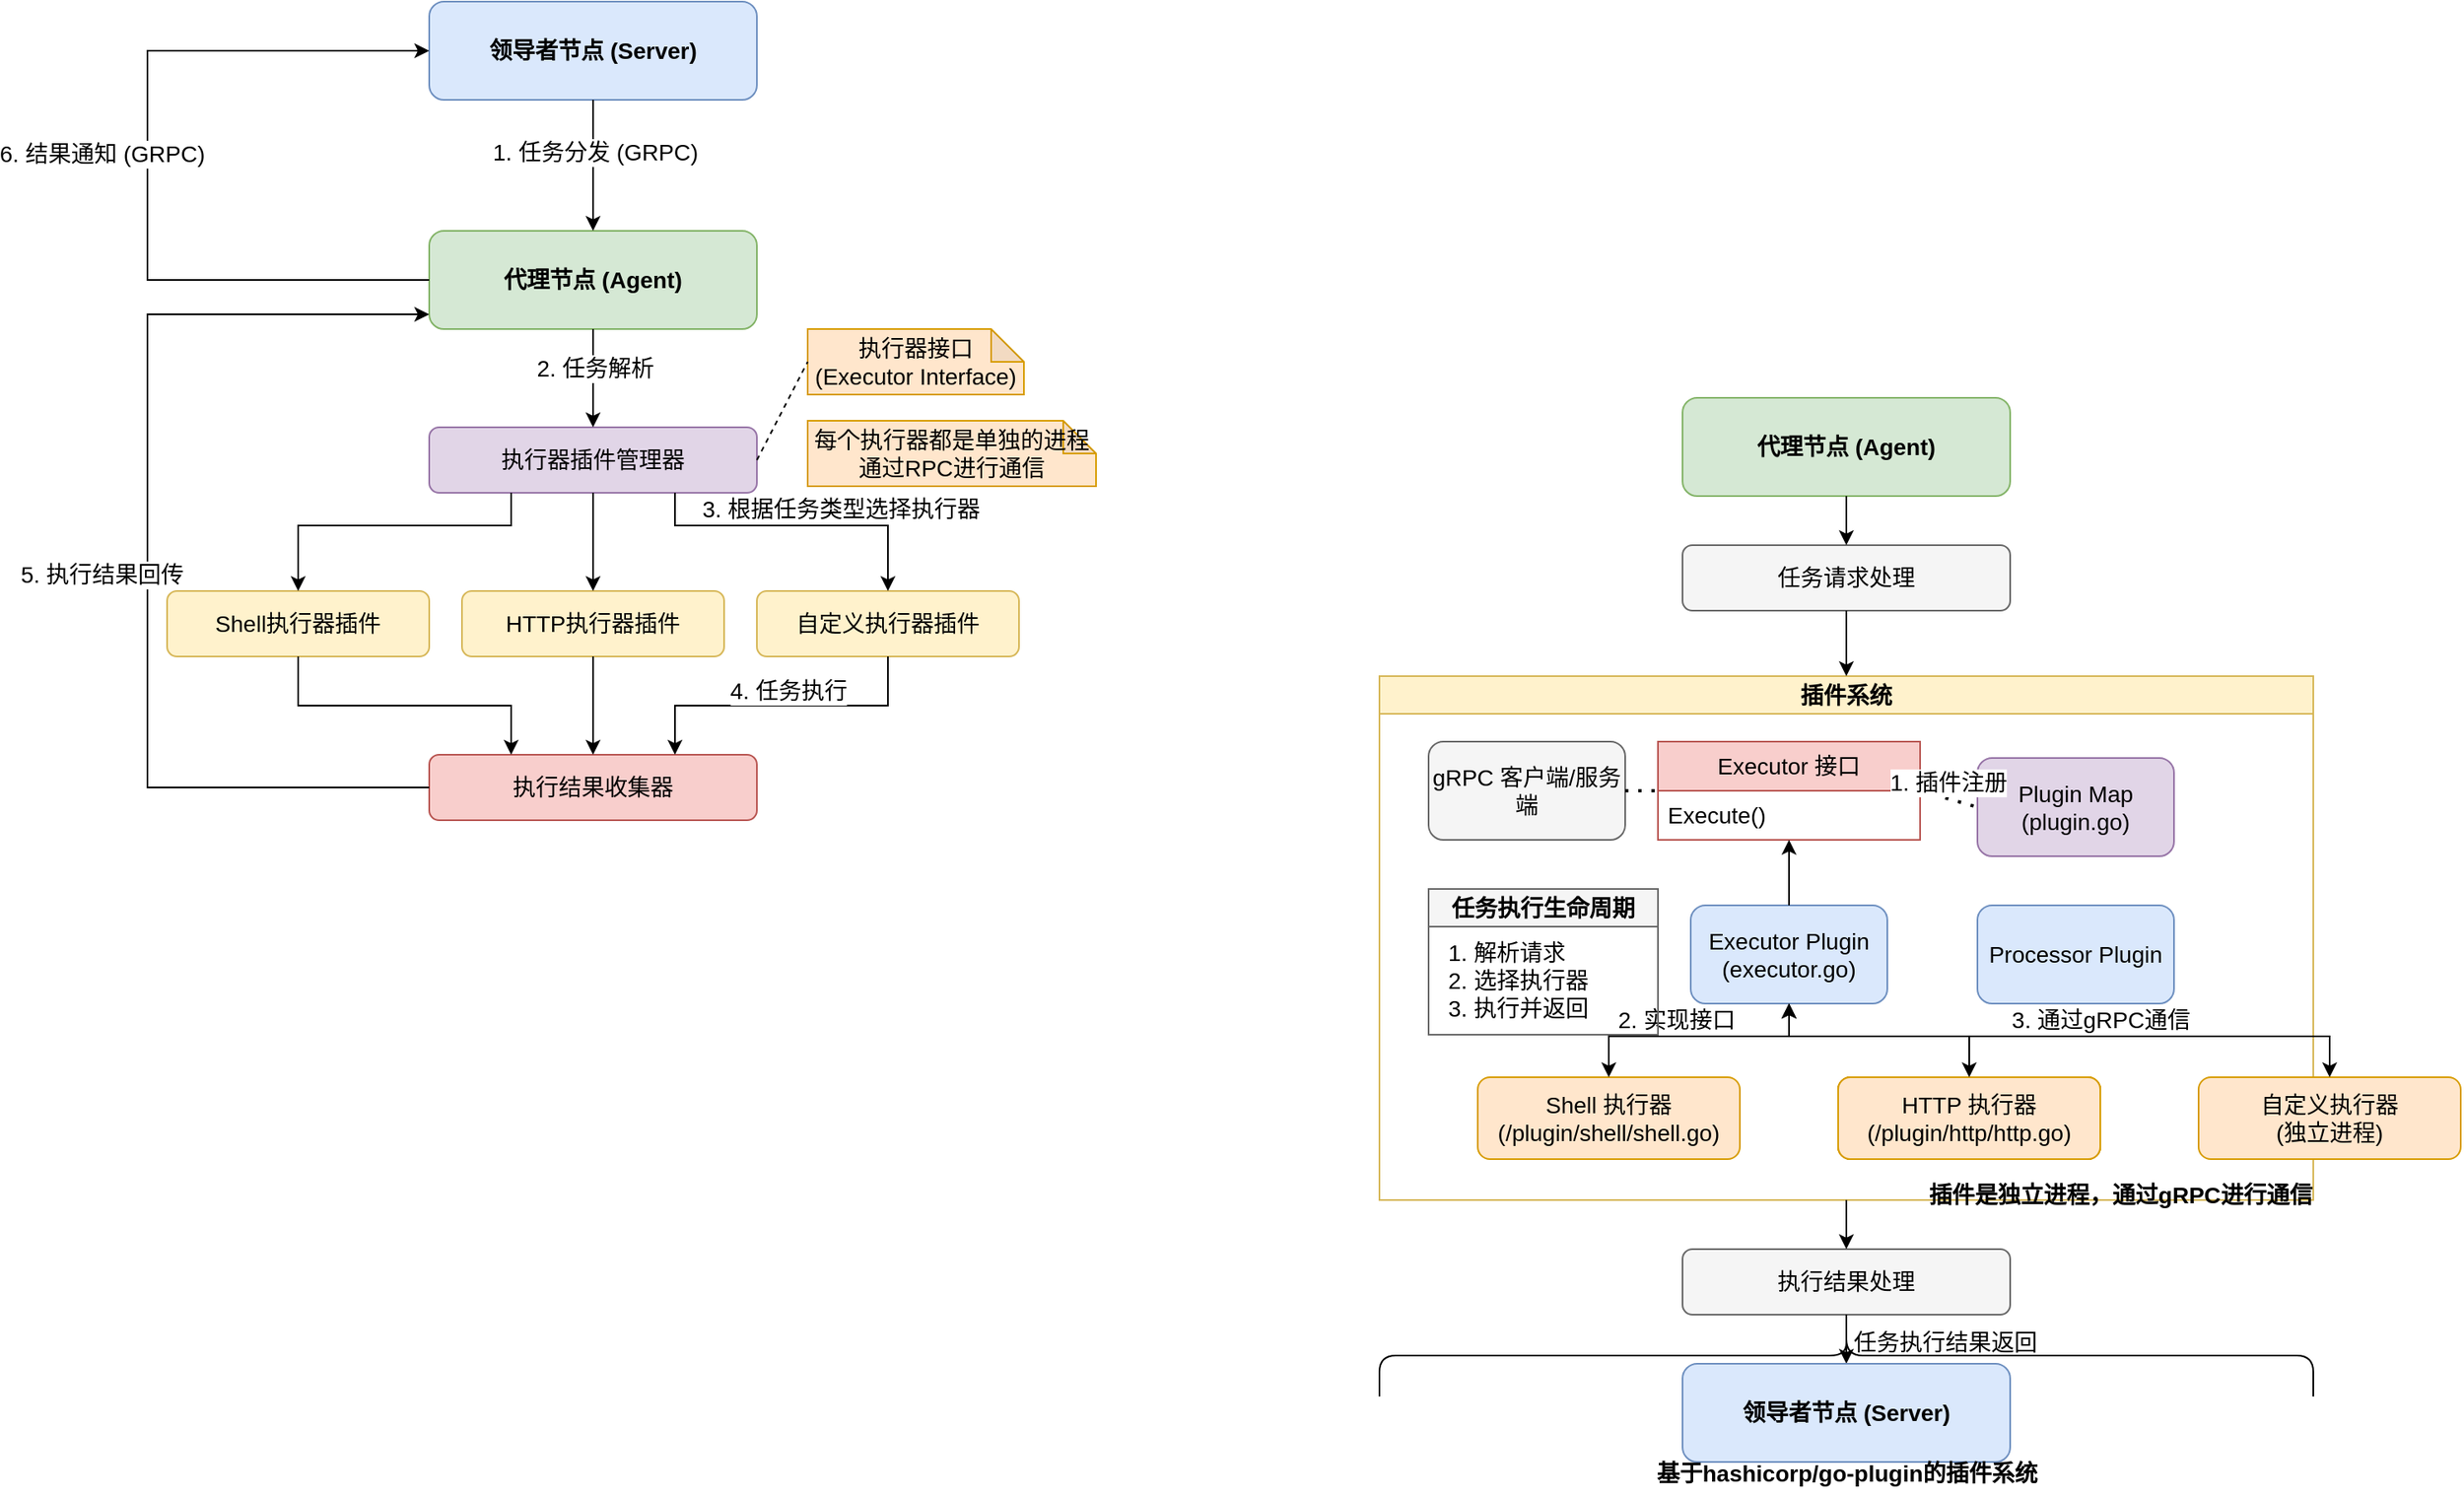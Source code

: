<mxfile version="27.0.6">
  <diagram name="Page-1" id="IdJxYk8iF5WU8EB2HFbw">
    <mxGraphModel dx="794" dy="729" grid="0" gridSize="10" guides="1" tooltips="1" connect="1" arrows="1" fold="1" page="0" pageScale="1" pageWidth="850" pageHeight="1100" math="0" shadow="0">
      <root>
        <mxCell id="0" />
        <mxCell id="1" parent="0" />
        <mxCell id="Iuelgx7-SZ1FgF8hMtg--1" value="领导者节点 (Server)" style="rounded=1;whiteSpace=wrap;html=1;fillColor=#dae8fc;strokeColor=#6c8ebf;fontSize=14;fontStyle=1" vertex="1" parent="1">
          <mxGeometry x="770" y="130" width="200" height="60" as="geometry" />
        </mxCell>
        <mxCell id="Iuelgx7-SZ1FgF8hMtg--2" value="代理节点 (Agent)" style="rounded=1;whiteSpace=wrap;html=1;fillColor=#d5e8d4;strokeColor=#82b366;fontSize=14;fontStyle=1" vertex="1" parent="1">
          <mxGeometry x="770" y="270" width="200" height="60" as="geometry" />
        </mxCell>
        <mxCell id="Iuelgx7-SZ1FgF8hMtg--3" value="" style="edgeStyle=orthogonalEdgeStyle;rounded=0;orthogonalLoop=1;jettySize=auto;html=1;exitX=0.5;exitY=1;exitDx=0;exitDy=0;entryX=0.5;entryY=0;entryDx=0;entryDy=0;fontSize=14;" edge="1" parent="1" source="Iuelgx7-SZ1FgF8hMtg--1" target="Iuelgx7-SZ1FgF8hMtg--2">
          <mxGeometry relative="1" as="geometry" />
        </mxCell>
        <mxCell id="Iuelgx7-SZ1FgF8hMtg--4" value="1. 任务分发 (GRPC)" style="edgeLabel;html=1;align=center;verticalAlign=middle;resizable=0;points=[];fontSize=14;" vertex="1" connectable="0" parent="Iuelgx7-SZ1FgF8hMtg--3">
          <mxGeometry x="-0.2" y="1" relative="1" as="geometry">
            <mxPoint as="offset" />
          </mxGeometry>
        </mxCell>
        <mxCell id="Iuelgx7-SZ1FgF8hMtg--5" value="执行器插件管理器" style="rounded=1;whiteSpace=wrap;html=1;fillColor=#e1d5e7;strokeColor=#9673a6;fontSize=14;" vertex="1" parent="1">
          <mxGeometry x="770" y="390" width="200" height="40" as="geometry" />
        </mxCell>
        <mxCell id="Iuelgx7-SZ1FgF8hMtg--6" value="" style="edgeStyle=orthogonalEdgeStyle;rounded=0;orthogonalLoop=1;jettySize=auto;html=1;exitX=0.5;exitY=1;exitDx=0;exitDy=0;entryX=0.5;entryY=0;entryDx=0;entryDy=0;fontSize=14;" edge="1" parent="1" source="Iuelgx7-SZ1FgF8hMtg--2" target="Iuelgx7-SZ1FgF8hMtg--5">
          <mxGeometry relative="1" as="geometry" />
        </mxCell>
        <mxCell id="Iuelgx7-SZ1FgF8hMtg--7" value="2. 任务解析" style="edgeLabel;html=1;align=center;verticalAlign=middle;resizable=0;points=[];fontSize=14;" vertex="1" connectable="0" parent="Iuelgx7-SZ1FgF8hMtg--6">
          <mxGeometry x="-0.2" y="1" relative="1" as="geometry">
            <mxPoint as="offset" />
          </mxGeometry>
        </mxCell>
        <mxCell id="Iuelgx7-SZ1FgF8hMtg--8" value="Shell执行器插件" style="rounded=1;whiteSpace=wrap;html=1;fillColor=#fff2cc;strokeColor=#d6b656;fontSize=14;" vertex="1" parent="1">
          <mxGeometry x="610" y="490" width="160" height="40" as="geometry" />
        </mxCell>
        <mxCell id="Iuelgx7-SZ1FgF8hMtg--9" value="HTTP执行器插件" style="rounded=1;whiteSpace=wrap;html=1;fillColor=#fff2cc;strokeColor=#d6b656;fontSize=14;" vertex="1" parent="1">
          <mxGeometry x="790" y="490" width="160" height="40" as="geometry" />
        </mxCell>
        <mxCell id="Iuelgx7-SZ1FgF8hMtg--10" value="自定义执行器插件" style="rounded=1;whiteSpace=wrap;html=1;fillColor=#fff2cc;strokeColor=#d6b656;fontSize=14;" vertex="1" parent="1">
          <mxGeometry x="970" y="490" width="160" height="40" as="geometry" />
        </mxCell>
        <mxCell id="Iuelgx7-SZ1FgF8hMtg--11" value="" style="edgeStyle=orthogonalEdgeStyle;rounded=0;orthogonalLoop=1;jettySize=auto;html=1;exitX=0.25;exitY=1;exitDx=0;exitDy=0;entryX=0.5;entryY=0;entryDx=0;entryDy=0;fontSize=14;" edge="1" parent="1" source="Iuelgx7-SZ1FgF8hMtg--5" target="Iuelgx7-SZ1FgF8hMtg--8">
          <mxGeometry relative="1" as="geometry">
            <Array as="points">
              <mxPoint x="820" y="450" />
              <mxPoint x="690" y="450" />
            </Array>
          </mxGeometry>
        </mxCell>
        <mxCell id="Iuelgx7-SZ1FgF8hMtg--12" value="" style="edgeStyle=orthogonalEdgeStyle;rounded=0;orthogonalLoop=1;jettySize=auto;html=1;exitX=0.5;exitY=1;exitDx=0;exitDy=0;entryX=0.5;entryY=0;entryDx=0;entryDy=0;fontSize=14;" edge="1" parent="1" source="Iuelgx7-SZ1FgF8hMtg--5" target="Iuelgx7-SZ1FgF8hMtg--9">
          <mxGeometry relative="1" as="geometry" />
        </mxCell>
        <mxCell id="Iuelgx7-SZ1FgF8hMtg--13" value="" style="edgeStyle=orthogonalEdgeStyle;rounded=0;orthogonalLoop=1;jettySize=auto;html=1;exitX=0.75;exitY=1;exitDx=0;exitDy=0;entryX=0.5;entryY=0;entryDx=0;entryDy=0;fontSize=14;" edge="1" parent="1" source="Iuelgx7-SZ1FgF8hMtg--5" target="Iuelgx7-SZ1FgF8hMtg--10">
          <mxGeometry relative="1" as="geometry">
            <Array as="points">
              <mxPoint x="920" y="450" />
              <mxPoint x="1050" y="450" />
            </Array>
          </mxGeometry>
        </mxCell>
        <mxCell id="Iuelgx7-SZ1FgF8hMtg--14" value="3. 根据任务类型选择执行器" style="edgeLabel;html=1;align=center;verticalAlign=middle;resizable=0;points=[];fontSize=14;" vertex="1" connectable="0" parent="Iuelgx7-SZ1FgF8hMtg--13">
          <mxGeometry x="0.067" y="1" relative="1" as="geometry">
            <mxPoint x="19" y="-9" as="offset" />
          </mxGeometry>
        </mxCell>
        <mxCell id="Iuelgx7-SZ1FgF8hMtg--15" value="执行结果收集器" style="rounded=1;whiteSpace=wrap;html=1;fillColor=#f8cecc;strokeColor=#b85450;fontSize=14;" vertex="1" parent="1">
          <mxGeometry x="770" y="590" width="200" height="40" as="geometry" />
        </mxCell>
        <mxCell id="Iuelgx7-SZ1FgF8hMtg--16" value="" style="edgeStyle=orthogonalEdgeStyle;rounded=0;orthogonalLoop=1;jettySize=auto;html=1;exitX=0.5;exitY=1;exitDx=0;exitDy=0;entryX=0.25;entryY=0;entryDx=0;entryDy=0;fontSize=14;" edge="1" parent="1" source="Iuelgx7-SZ1FgF8hMtg--8" target="Iuelgx7-SZ1FgF8hMtg--15">
          <mxGeometry relative="1" as="geometry">
            <Array as="points">
              <mxPoint x="690" y="560" />
              <mxPoint x="820" y="560" />
            </Array>
          </mxGeometry>
        </mxCell>
        <mxCell id="Iuelgx7-SZ1FgF8hMtg--17" value="" style="edgeStyle=orthogonalEdgeStyle;rounded=0;orthogonalLoop=1;jettySize=auto;html=1;exitX=0.5;exitY=1;exitDx=0;exitDy=0;entryX=0.5;entryY=0;entryDx=0;entryDy=0;fontSize=14;" edge="1" parent="1" source="Iuelgx7-SZ1FgF8hMtg--9" target="Iuelgx7-SZ1FgF8hMtg--15">
          <mxGeometry relative="1" as="geometry" />
        </mxCell>
        <mxCell id="Iuelgx7-SZ1FgF8hMtg--18" value="" style="edgeStyle=orthogonalEdgeStyle;rounded=0;orthogonalLoop=1;jettySize=auto;html=1;exitX=0.5;exitY=1;exitDx=0;exitDy=0;entryX=0.75;entryY=0;entryDx=0;entryDy=0;fontSize=14;" edge="1" parent="1" source="Iuelgx7-SZ1FgF8hMtg--10" target="Iuelgx7-SZ1FgF8hMtg--15">
          <mxGeometry relative="1" as="geometry">
            <Array as="points">
              <mxPoint x="1050" y="560" />
              <mxPoint x="920" y="560" />
            </Array>
          </mxGeometry>
        </mxCell>
        <mxCell id="Iuelgx7-SZ1FgF8hMtg--19" value="4. 任务执行" style="edgeLabel;html=1;align=center;verticalAlign=middle;resizable=0;points=[];fontSize=14;" vertex="1" connectable="0" parent="Iuelgx7-SZ1FgF8hMtg--18">
          <mxGeometry x="0.067" y="1" relative="1" as="geometry">
            <mxPoint x="10" y="-10" as="offset" />
          </mxGeometry>
        </mxCell>
        <mxCell id="Iuelgx7-SZ1FgF8hMtg--20" value="" style="edgeStyle=orthogonalEdgeStyle;rounded=0;orthogonalLoop=1;jettySize=auto;html=1;exitX=0;exitY=0.5;exitDx=0;exitDy=0;fontSize=14;" edge="1" parent="1" source="Iuelgx7-SZ1FgF8hMtg--15">
          <mxGeometry relative="1" as="geometry">
            <Array as="points">
              <mxPoint x="598" y="610" />
              <mxPoint x="598" y="321" />
              <mxPoint x="770" y="321" />
            </Array>
            <mxPoint x="770" y="321" as="targetPoint" />
          </mxGeometry>
        </mxCell>
        <mxCell id="Iuelgx7-SZ1FgF8hMtg--21" value="5. 执行结果回传" style="edgeLabel;html=1;align=center;verticalAlign=middle;resizable=0;points=[];fontSize=14;" vertex="1" connectable="0" parent="Iuelgx7-SZ1FgF8hMtg--20">
          <mxGeometry x="0.053" y="-1" relative="1" as="geometry">
            <mxPoint x="-29" y="31" as="offset" />
          </mxGeometry>
        </mxCell>
        <mxCell id="Iuelgx7-SZ1FgF8hMtg--22" value="" style="edgeStyle=orthogonalEdgeStyle;rounded=0;orthogonalLoop=1;jettySize=auto;html=1;exitX=0;exitY=0.5;exitDx=0;exitDy=0;entryX=0;entryY=0.5;entryDx=0;entryDy=0;fontSize=14;" edge="1" parent="1" source="Iuelgx7-SZ1FgF8hMtg--2" target="Iuelgx7-SZ1FgF8hMtg--1">
          <mxGeometry relative="1" as="geometry">
            <Array as="points">
              <mxPoint x="598" y="300" />
              <mxPoint x="598" y="160" />
            </Array>
          </mxGeometry>
        </mxCell>
        <mxCell id="Iuelgx7-SZ1FgF8hMtg--23" value="6. 结果通知 (GRPC)" style="edgeLabel;html=1;align=center;verticalAlign=middle;resizable=0;points=[];fontSize=14;" vertex="1" connectable="0" parent="Iuelgx7-SZ1FgF8hMtg--22">
          <mxGeometry x="-0.053" y="-1" relative="1" as="geometry">
            <mxPoint x="-29" y="-20" as="offset" />
          </mxGeometry>
        </mxCell>
        <mxCell id="Iuelgx7-SZ1FgF8hMtg--24" value="执行器接口 (Executor Interface)" style="shape=note;whiteSpace=wrap;html=1;backgroundOutline=1;darkOpacity=0.05;fillColor=#ffe6cc;strokeColor=#d79b00;fontSize=14;size=20;" vertex="1" parent="1">
          <mxGeometry x="1001" y="330" width="132" height="40" as="geometry" />
        </mxCell>
        <mxCell id="Iuelgx7-SZ1FgF8hMtg--25" value="" style="endArrow=none;dashed=1;html=1;rounded=0;entryX=0;entryY=0.5;entryDx=0;entryDy=0;entryPerimeter=0;exitX=1;exitY=0.5;exitDx=0;exitDy=0;fontSize=14;" edge="1" parent="1" source="Iuelgx7-SZ1FgF8hMtg--5" target="Iuelgx7-SZ1FgF8hMtg--24">
          <mxGeometry width="50" height="50" relative="1" as="geometry">
            <mxPoint x="850" y="470" as="sourcePoint" />
            <mxPoint x="900" y="420" as="targetPoint" />
          </mxGeometry>
        </mxCell>
        <mxCell id="Iuelgx7-SZ1FgF8hMtg--27" value="代理节点 (Agent)" style="rounded=1;whiteSpace=wrap;html=1;fillColor=#d5e8d4;strokeColor=#82b366;fontSize=14;fontStyle=1" vertex="1" parent="1">
          <mxGeometry x="1535" y="372" width="200" height="60" as="geometry" />
        </mxCell>
        <mxCell id="Iuelgx7-SZ1FgF8hMtg--28" value="任务请求处理" style="rounded=1;whiteSpace=wrap;html=1;fillColor=#f5f5f5;strokeColor=#666666;fontSize=14;" vertex="1" parent="1">
          <mxGeometry x="1535" y="462" width="200" height="40" as="geometry" />
        </mxCell>
        <mxCell id="Iuelgx7-SZ1FgF8hMtg--29" value="" style="edgeStyle=orthogonalEdgeStyle;rounded=0;orthogonalLoop=1;jettySize=auto;html=1;exitX=0.5;exitY=1;exitDx=0;exitDy=0;entryX=0.5;entryY=0;entryDx=0;entryDy=0;fontSize=14;" edge="1" parent="1" source="Iuelgx7-SZ1FgF8hMtg--27" target="Iuelgx7-SZ1FgF8hMtg--28">
          <mxGeometry relative="1" as="geometry" />
        </mxCell>
        <mxCell id="Iuelgx7-SZ1FgF8hMtg--30" value="插件系统" style="swimlane;whiteSpace=wrap;html=1;fillColor=#fff2cc;strokeColor=#d6b656;fontSize=14;fontStyle=1" vertex="1" parent="1">
          <mxGeometry x="1350" y="542" width="570" height="320" as="geometry" />
        </mxCell>
        <mxCell id="Iuelgx7-SZ1FgF8hMtg--31" value="Plugin Map&lt;br&gt;(plugin.go)" style="rounded=1;whiteSpace=wrap;html=1;fillColor=#e1d5e7;strokeColor=#9673a6;fontSize=14;" vertex="1" parent="Iuelgx7-SZ1FgF8hMtg--30">
          <mxGeometry x="365" y="50" width="120" height="60" as="geometry" />
        </mxCell>
        <mxCell id="Iuelgx7-SZ1FgF8hMtg--32" value="Executor Plugin&lt;br&gt;(executor.go)" style="rounded=1;whiteSpace=wrap;html=1;fillColor=#dae8fc;strokeColor=#6c8ebf;fontSize=14;" vertex="1" parent="Iuelgx7-SZ1FgF8hMtg--30">
          <mxGeometry x="190" y="140" width="120" height="60" as="geometry" />
        </mxCell>
        <mxCell id="Iuelgx7-SZ1FgF8hMtg--33" value="Processor Plugin" style="rounded=1;whiteSpace=wrap;html=1;fillColor=#dae8fc;strokeColor=#6c8ebf;fontSize=14;" vertex="1" parent="Iuelgx7-SZ1FgF8hMtg--30">
          <mxGeometry x="365" y="140" width="120" height="60" as="geometry" />
        </mxCell>
        <mxCell id="Iuelgx7-SZ1FgF8hMtg--34" value="Shell 执行器&lt;br&gt;(/plugin/shell/shell.go)" style="rounded=1;whiteSpace=wrap;html=1;fillColor=#ffe6cc;strokeColor=#d79b00;fontSize=14;" vertex="1" parent="Iuelgx7-SZ1FgF8hMtg--30">
          <mxGeometry x="60" y="245" width="160" height="50" as="geometry" />
        </mxCell>
        <mxCell id="Iuelgx7-SZ1FgF8hMtg--35" value="HTTP 执行器&lt;br&gt;(/plugin/http/http.go)" style="rounded=1;whiteSpace=wrap;html=1;fillColor=#ffe6cc;strokeColor=#d79b00;fontSize=14;" vertex="1" parent="Iuelgx7-SZ1FgF8hMtg--30">
          <mxGeometry x="280" y="245" width="160" height="50" as="geometry" />
        </mxCell>
        <mxCell id="Iuelgx7-SZ1FgF8hMtg--36" value="自定义执行器插件" style="rounded=1;whiteSpace=wrap;html=1;fillColor=#ffe6cc;strokeColor=#d79b00;fontSize=14;" vertex="1" parent="Iuelgx7-SZ1FgF8hMtg--30">
          <mxGeometry x="280" y="245" width="160" height="50" as="geometry" />
        </mxCell>
        <mxCell id="Iuelgx7-SZ1FgF8hMtg--37" value="自定义执行器插件" style="rounded=1;whiteSpace=wrap;html=1;fillColor=#ffe6cc;strokeColor=#d79b00;fontSize=14;" vertex="1" parent="Iuelgx7-SZ1FgF8hMtg--30">
          <mxGeometry x="280" y="245" width="160" height="50" as="geometry" />
        </mxCell>
        <mxCell id="Iuelgx7-SZ1FgF8hMtg--38" value="Executor 接口" style="swimlane;fontStyle=0;childLayout=stackLayout;horizontal=1;startSize=30;horizontalStack=0;resizeParent=1;resizeParentMax=0;resizeLast=0;collapsible=1;marginBottom=0;whiteSpace=wrap;html=1;fillColor=#f8cecc;strokeColor=#b85450;fontSize=14;" vertex="1" parent="Iuelgx7-SZ1FgF8hMtg--30">
          <mxGeometry x="170" y="40" width="160" height="60" as="geometry" />
        </mxCell>
        <mxCell id="Iuelgx7-SZ1FgF8hMtg--39" value="Execute()" style="text;strokeColor=none;fillColor=none;align=left;verticalAlign=middle;spacingLeft=4;spacingRight=4;overflow=hidden;points=[[0,0.5],[1,0.5]];portConstraint=eastwest;rotatable=0;whiteSpace=wrap;html=1;fontSize=14;" vertex="1" parent="Iuelgx7-SZ1FgF8hMtg--38">
          <mxGeometry y="30" width="160" height="30" as="geometry" />
        </mxCell>
        <mxCell id="Iuelgx7-SZ1FgF8hMtg--40" value="gRPC 客户端/服务端" style="rounded=1;whiteSpace=wrap;html=1;fillColor=#f5f5f5;strokeColor=#666666;fontSize=14;" vertex="1" parent="Iuelgx7-SZ1FgF8hMtg--30">
          <mxGeometry x="30" y="40" width="120" height="60" as="geometry" />
        </mxCell>
        <mxCell id="Iuelgx7-SZ1FgF8hMtg--41" value="HTTP 执行器&lt;br&gt;(/plugin/http/http.go)" style="rounded=1;whiteSpace=wrap;html=1;fillColor=#ffe6cc;strokeColor=#d79b00;fontSize=14;" vertex="1" parent="Iuelgx7-SZ1FgF8hMtg--30">
          <mxGeometry x="280" y="245" width="160" height="50" as="geometry" />
        </mxCell>
        <mxCell id="Iuelgx7-SZ1FgF8hMtg--42" value="自定义执行器&lt;br&gt;(独立进程)" style="rounded=1;whiteSpace=wrap;html=1;fillColor=#ffe6cc;strokeColor=#d79b00;fontSize=14;" vertex="1" parent="Iuelgx7-SZ1FgF8hMtg--30">
          <mxGeometry x="500" y="245" width="160" height="50" as="geometry" />
        </mxCell>
        <mxCell id="Iuelgx7-SZ1FgF8hMtg--43" value="" style="endArrow=classic;startArrow=classic;html=1;rounded=0;exitX=0.5;exitY=0;exitDx=0;exitDy=0;entryX=0.5;entryY=1;entryDx=0;entryDy=0;fontSize=14;" edge="1" parent="Iuelgx7-SZ1FgF8hMtg--30" source="Iuelgx7-SZ1FgF8hMtg--34" target="Iuelgx7-SZ1FgF8hMtg--32">
          <mxGeometry width="50" height="50" relative="1" as="geometry">
            <mxPoint x="250" y="220" as="sourcePoint" />
            <mxPoint x="300" y="170" as="targetPoint" />
            <Array as="points">
              <mxPoint x="140" y="220" />
              <mxPoint x="250" y="220" />
            </Array>
          </mxGeometry>
        </mxCell>
        <mxCell id="Iuelgx7-SZ1FgF8hMtg--44" value="2. 实现接口" style="edgeLabel;html=1;align=center;verticalAlign=middle;resizable=0;points=[];fontSize=14;" vertex="1" connectable="0" parent="Iuelgx7-SZ1FgF8hMtg--43">
          <mxGeometry x="-0.286" y="-2" relative="1" as="geometry">
            <mxPoint x="10" y="-12" as="offset" />
          </mxGeometry>
        </mxCell>
        <mxCell id="Iuelgx7-SZ1FgF8hMtg--45" value="" style="endArrow=classic;startArrow=classic;html=1;rounded=0;exitX=0.5;exitY=0;exitDx=0;exitDy=0;entryX=0.5;entryY=1;entryDx=0;entryDy=0;fontSize=14;" edge="1" parent="Iuelgx7-SZ1FgF8hMtg--30" source="Iuelgx7-SZ1FgF8hMtg--41" target="Iuelgx7-SZ1FgF8hMtg--32">
          <mxGeometry width="50" height="50" relative="1" as="geometry">
            <mxPoint x="150" y="245" as="sourcePoint" />
            <mxPoint x="260" y="200" as="targetPoint" />
            <Array as="points">
              <mxPoint x="360" y="220" />
              <mxPoint x="250" y="220" />
            </Array>
          </mxGeometry>
        </mxCell>
        <mxCell id="Iuelgx7-SZ1FgF8hMtg--46" value="" style="endArrow=classic;startArrow=classic;html=1;rounded=0;exitX=0.5;exitY=0;exitDx=0;exitDy=0;entryX=0.5;entryY=1;entryDx=0;entryDy=0;fontSize=14;" edge="1" parent="Iuelgx7-SZ1FgF8hMtg--30" source="Iuelgx7-SZ1FgF8hMtg--42" target="Iuelgx7-SZ1FgF8hMtg--32">
          <mxGeometry width="50" height="50" relative="1" as="geometry">
            <mxPoint x="160" y="255" as="sourcePoint" />
            <mxPoint x="270" y="210" as="targetPoint" />
            <Array as="points">
              <mxPoint x="580" y="220" />
              <mxPoint x="250" y="220" />
            </Array>
          </mxGeometry>
        </mxCell>
        <mxCell id="Iuelgx7-SZ1FgF8hMtg--47" value="3. 通过gRPC通信" style="edgeLabel;html=1;align=center;verticalAlign=middle;resizable=0;points=[];fontSize=14;" vertex="1" connectable="0" parent="Iuelgx7-SZ1FgF8hMtg--46">
          <mxGeometry x="0.2" y="-3" relative="1" as="geometry">
            <mxPoint x="60" y="-7" as="offset" />
          </mxGeometry>
        </mxCell>
        <mxCell id="Iuelgx7-SZ1FgF8hMtg--48" value="" style="endArrow=classic;html=1;rounded=0;exitX=0.5;exitY=0;exitDx=0;exitDy=0;entryX=0.5;entryY=1;entryDx=0;entryDy=0;fontSize=14;" edge="1" parent="Iuelgx7-SZ1FgF8hMtg--30" source="Iuelgx7-SZ1FgF8hMtg--32" target="Iuelgx7-SZ1FgF8hMtg--38">
          <mxGeometry width="50" height="50" relative="1" as="geometry">
            <mxPoint x="260" y="180" as="sourcePoint" />
            <mxPoint x="310" y="130" as="targetPoint" />
          </mxGeometry>
        </mxCell>
        <mxCell id="Iuelgx7-SZ1FgF8hMtg--49" value="" style="endArrow=none;dashed=1;html=1;dashPattern=1 3;strokeWidth=2;rounded=0;exitX=1;exitY=0.5;exitDx=0;exitDy=0;entryX=0;entryY=0.5;entryDx=0;entryDy=0;fontSize=14;" edge="1" parent="Iuelgx7-SZ1FgF8hMtg--30" source="Iuelgx7-SZ1FgF8hMtg--38" target="Iuelgx7-SZ1FgF8hMtg--31">
          <mxGeometry width="50" height="50" relative="1" as="geometry">
            <mxPoint x="260" y="180" as="sourcePoint" />
            <mxPoint x="310" y="130" as="targetPoint" />
          </mxGeometry>
        </mxCell>
        <mxCell id="Iuelgx7-SZ1FgF8hMtg--50" value="1. 插件注册" style="edgeLabel;html=1;align=center;verticalAlign=middle;resizable=0;points=[];fontSize=14;" vertex="1" connectable="0" parent="Iuelgx7-SZ1FgF8hMtg--49">
          <mxGeometry x="-0.052" y="-1" relative="1" as="geometry">
            <mxPoint y="-11" as="offset" />
          </mxGeometry>
        </mxCell>
        <mxCell id="Iuelgx7-SZ1FgF8hMtg--51" value="" style="endArrow=none;dashed=1;html=1;dashPattern=1 3;strokeWidth=2;rounded=0;exitX=1;exitY=0.5;exitDx=0;exitDy=0;entryX=0;entryY=0.5;entryDx=0;entryDy=0;fontSize=14;" edge="1" parent="Iuelgx7-SZ1FgF8hMtg--30" source="Iuelgx7-SZ1FgF8hMtg--40" target="Iuelgx7-SZ1FgF8hMtg--38">
          <mxGeometry width="50" height="50" relative="1" as="geometry">
            <mxPoint x="260" y="180" as="sourcePoint" />
            <mxPoint x="310" y="130" as="targetPoint" />
          </mxGeometry>
        </mxCell>
        <mxCell id="Iuelgx7-SZ1FgF8hMtg--52" value="任务执行生命周期" style="swimlane;whiteSpace=wrap;html=1;fontSize=14;fillColor=#f5f5f5;strokeColor=#666666;" vertex="1" parent="Iuelgx7-SZ1FgF8hMtg--30">
          <mxGeometry x="30" y="130" width="140" height="89" as="geometry" />
        </mxCell>
        <mxCell id="Iuelgx7-SZ1FgF8hMtg--53" value="1. 解析请求&lt;br&gt;2. 选择执行器&lt;br&gt;3. 执行并返回" style="text;html=1;align=left;verticalAlign=middle;resizable=0;points=[];autosize=1;strokeColor=none;fillColor=none;fontSize=14;" vertex="1" parent="Iuelgx7-SZ1FgF8hMtg--52">
          <mxGeometry x="10" y="25" width="104" height="62" as="geometry" />
        </mxCell>
        <mxCell id="Iuelgx7-SZ1FgF8hMtg--54" value="" style="endArrow=classic;html=1;rounded=0;exitX=0.5;exitY=1;exitDx=0;exitDy=0;entryX=0.5;entryY=0;entryDx=0;entryDy=0;fontSize=14;" edge="1" parent="1" source="Iuelgx7-SZ1FgF8hMtg--28" target="Iuelgx7-SZ1FgF8hMtg--30">
          <mxGeometry width="50" height="50" relative="1" as="geometry">
            <mxPoint x="1610" y="662" as="sourcePoint" />
            <mxPoint x="1660" y="612" as="targetPoint" />
          </mxGeometry>
        </mxCell>
        <mxCell id="Iuelgx7-SZ1FgF8hMtg--55" value="执行结果处理" style="rounded=1;whiteSpace=wrap;html=1;fillColor=#f5f5f5;strokeColor=#666666;fontSize=14;" vertex="1" parent="1">
          <mxGeometry x="1535" y="892" width="200" height="40" as="geometry" />
        </mxCell>
        <mxCell id="Iuelgx7-SZ1FgF8hMtg--56" value="" style="endArrow=classic;html=1;rounded=0;exitX=0.5;exitY=1;exitDx=0;exitDy=0;entryX=0.5;entryY=0;entryDx=0;entryDy=0;fontSize=14;" edge="1" parent="1" source="Iuelgx7-SZ1FgF8hMtg--30" target="Iuelgx7-SZ1FgF8hMtg--55">
          <mxGeometry width="50" height="50" relative="1" as="geometry">
            <mxPoint x="1610" y="792" as="sourcePoint" />
            <mxPoint x="1660" y="742" as="targetPoint" />
          </mxGeometry>
        </mxCell>
        <mxCell id="Iuelgx7-SZ1FgF8hMtg--57" value="" style="endArrow=classic;html=1;rounded=0;exitX=0.5;exitY=1;exitDx=0;exitDy=0;entryX=0.5;entryY=0;entryDx=0;entryDy=0;fontSize=14;" edge="1" parent="1" source="Iuelgx7-SZ1FgF8hMtg--55" target="Iuelgx7-SZ1FgF8hMtg--58">
          <mxGeometry width="50" height="50" relative="1" as="geometry">
            <mxPoint x="1610" y="792" as="sourcePoint" />
            <mxPoint x="1635" y="972" as="targetPoint" />
          </mxGeometry>
        </mxCell>
        <mxCell id="Iuelgx7-SZ1FgF8hMtg--58" value="领导者节点 (Server)" style="rounded=1;whiteSpace=wrap;html=1;fillColor=#dae8fc;strokeColor=#6c8ebf;fontSize=14;fontStyle=1" vertex="1" parent="1">
          <mxGeometry x="1535" y="962" width="200" height="60" as="geometry" />
        </mxCell>
        <mxCell id="Iuelgx7-SZ1FgF8hMtg--59" value="任务执行结果返回" style="text;html=1;align=center;verticalAlign=middle;resizable=0;points=[];autosize=1;strokeColor=none;fillColor=none;fontSize=14;" vertex="1" parent="1">
          <mxGeometry x="1630" y="934" width="130" height="29" as="geometry" />
        </mxCell>
        <mxCell id="Iuelgx7-SZ1FgF8hMtg--60" value="" style="shape=curlyBracket;whiteSpace=wrap;html=1;rounded=1;labelPosition=left;verticalLabelPosition=middle;align=right;verticalAlign=middle;rotation=90;fontSize=14;" vertex="1" parent="1">
          <mxGeometry x="1610" y="672" width="50" height="570" as="geometry" />
        </mxCell>
        <mxCell id="Iuelgx7-SZ1FgF8hMtg--61" value="基于hashicorp/go-plugin的插件系统" style="text;html=1;align=center;verticalAlign=middle;resizable=0;points=[];autosize=1;strokeColor=none;fillColor=none;fontSize=14;fontStyle=1" vertex="1" parent="1">
          <mxGeometry x="1516" y="1014" width="238" height="29" as="geometry" />
        </mxCell>
        <mxCell id="Iuelgx7-SZ1FgF8hMtg--62" value="插件是独立进程，通过gRPC进行通信" style="text;html=1;align=center;verticalAlign=middle;resizable=0;points=[];autosize=1;strokeColor=none;fillColor=none;fontSize=14;fontStyle=1" vertex="1" parent="1">
          <mxGeometry x="1676" y="844" width="251" height="29" as="geometry" />
        </mxCell>
        <mxCell id="Iuelgx7-SZ1FgF8hMtg--63" value="每个执行器都是单独的进程&lt;div&gt;通过RPC进行通信&lt;/div&gt;" style="shape=note;whiteSpace=wrap;html=1;backgroundOutline=1;darkOpacity=0.05;fillColor=#ffe6cc;strokeColor=#d79b00;fontSize=14;size=20;" vertex="1" parent="1">
          <mxGeometry x="1001" y="386" width="176" height="40" as="geometry" />
        </mxCell>
      </root>
    </mxGraphModel>
  </diagram>
</mxfile>
